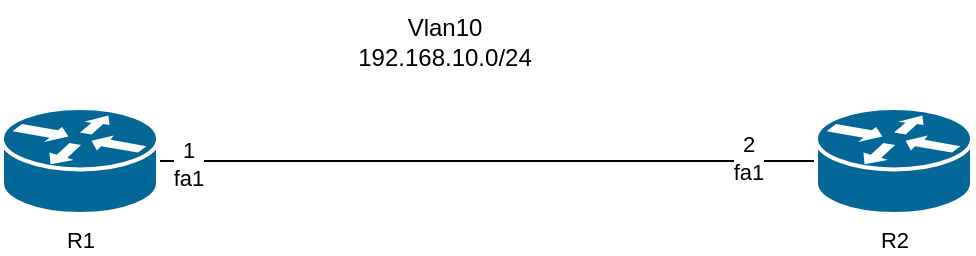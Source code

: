 <mxfile version="21.6.8" type="github">
  <diagram name="ページ1" id="yExcHWKLlnd8tCvUC9eo">
    <mxGraphModel dx="1094" dy="566" grid="0" gridSize="10" guides="1" tooltips="1" connect="1" arrows="1" fold="1" page="1" pageScale="1" pageWidth="827" pageHeight="1169" math="0" shadow="0">
      <root>
        <mxCell id="0" />
        <mxCell id="1" parent="0" />
        <mxCell id="5tt1Hlh8lrisDcBKcSsC-3" style="rounded=0;orthogonalLoop=1;jettySize=auto;html=1;exitX=1;exitY=0.5;exitDx=0;exitDy=0;exitPerimeter=0;endArrow=none;endFill=0;" edge="1" parent="1" source="5tt1Hlh8lrisDcBKcSsC-1" target="5tt1Hlh8lrisDcBKcSsC-2">
          <mxGeometry relative="1" as="geometry" />
        </mxCell>
        <mxCell id="5tt1Hlh8lrisDcBKcSsC-4" value="1&lt;br&gt;fa1" style="edgeLabel;html=1;align=center;verticalAlign=middle;resizable=0;points=[];" vertex="1" connectable="0" parent="5tt1Hlh8lrisDcBKcSsC-3">
          <mxGeometry x="-0.913" y="-1" relative="1" as="geometry">
            <mxPoint as="offset" />
          </mxGeometry>
        </mxCell>
        <mxCell id="5tt1Hlh8lrisDcBKcSsC-5" value="2&lt;br&gt;fa1" style="edgeLabel;html=1;align=center;verticalAlign=middle;resizable=0;points=[];" vertex="1" connectable="0" parent="5tt1Hlh8lrisDcBKcSsC-3">
          <mxGeometry x="0.666" y="-1" relative="1" as="geometry">
            <mxPoint x="21" y="-3" as="offset" />
          </mxGeometry>
        </mxCell>
        <mxCell id="5tt1Hlh8lrisDcBKcSsC-1" value="R1" style="shape=mxgraph.cisco.routers.router;sketch=0;html=1;pointerEvents=1;dashed=0;fillColor=#036897;strokeColor=#ffffff;strokeWidth=2;verticalLabelPosition=bottom;verticalAlign=top;align=center;outlineConnect=0;fontFamily=Helvetica;fontSize=11;fontColor=default;" vertex="1" parent="1">
          <mxGeometry x="178" y="61" width="78" height="53" as="geometry" />
        </mxCell>
        <mxCell id="5tt1Hlh8lrisDcBKcSsC-2" value="R2" style="shape=mxgraph.cisco.routers.router;sketch=0;html=1;pointerEvents=1;dashed=0;fillColor=#036897;strokeColor=#ffffff;strokeWidth=2;verticalLabelPosition=bottom;verticalAlign=top;align=center;outlineConnect=0;fontFamily=Helvetica;fontSize=11;fontColor=default;" vertex="1" parent="1">
          <mxGeometry x="585" y="61" width="78" height="53" as="geometry" />
        </mxCell>
        <mxCell id="5tt1Hlh8lrisDcBKcSsC-6" value="Vlan10&lt;br&gt;192.168.10.0/24" style="text;html=1;align=center;verticalAlign=middle;resizable=0;points=[];autosize=1;strokeColor=none;fillColor=none;" vertex="1" parent="1">
          <mxGeometry x="346" y="7" width="105" height="41" as="geometry" />
        </mxCell>
      </root>
    </mxGraphModel>
  </diagram>
</mxfile>
